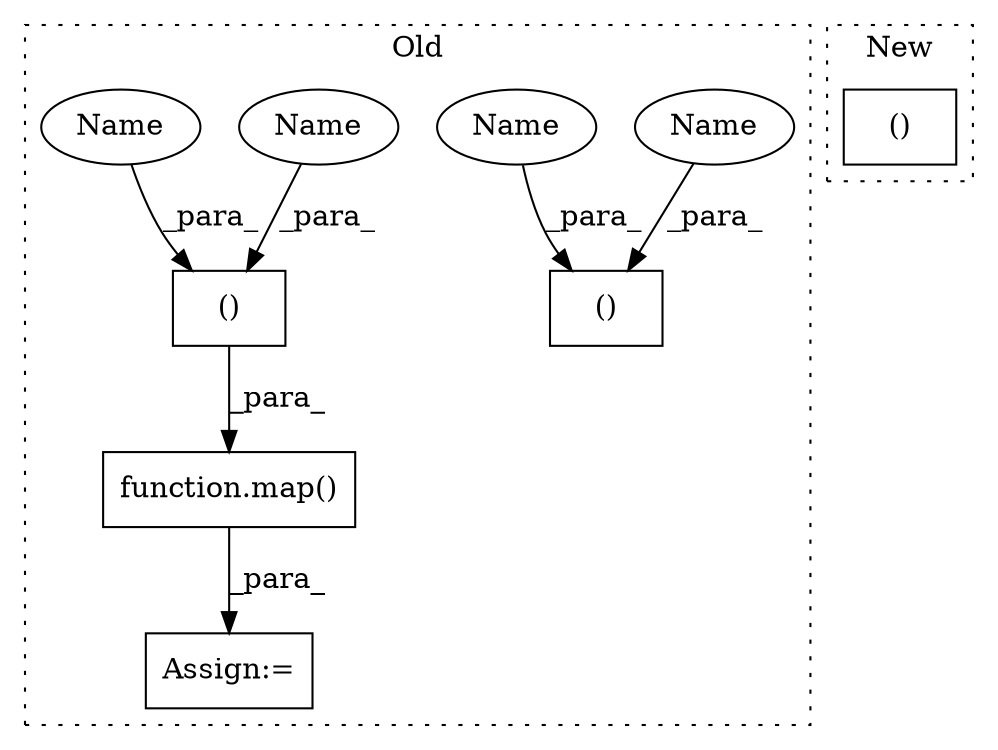 digraph G {
subgraph cluster0 {
1 [label="function.map()" a="75" s="4374,4442" l="4,1" shape="box"];
3 [label="Assign:=" a="68" s="4365" l="9" shape="box"];
4 [label="()" a="54" s="4435" l="6" shape="box"];
5 [label="()" a="54" s="4309" l="6" shape="box"];
6 [label="Name" a="87" s="4434" l="1" shape="ellipse"];
7 [label="Name" a="87" s="4308" l="1" shape="ellipse"];
8 [label="Name" a="87" s="4314" l="1" shape="ellipse"];
9 [label="Name" a="87" s="4440" l="1" shape="ellipse"];
label = "Old";
style="dotted";
}
subgraph cluster1 {
2 [label="()" a="54" s="5352" l="3" shape="box"];
label = "New";
style="dotted";
}
1 -> 3 [label="_para_"];
4 -> 1 [label="_para_"];
6 -> 4 [label="_para_"];
7 -> 5 [label="_para_"];
8 -> 5 [label="_para_"];
9 -> 4 [label="_para_"];
}